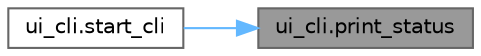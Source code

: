 digraph "ui_cli.print_status"
{
 // LATEX_PDF_SIZE
  bgcolor="transparent";
  edge [fontname=Helvetica,fontsize=10,labelfontname=Helvetica,labelfontsize=10];
  node [fontname=Helvetica,fontsize=10,shape=box,height=0.2,width=0.4];
  rankdir="RL";
  Node1 [id="Node000001",label="ui_cli.print_status",height=0.2,width=0.4,color="gray40", fillcolor="grey60", style="filled", fontcolor="black",tooltip="Zeigt aktuelle Nutzerinformationen (Nickname, Status, DND) im Terminal an."];
  Node1 -> Node2 [id="edge1_Node000001_Node000002",dir="back",color="steelblue1",style="solid",tooltip=" "];
  Node2 [id="Node000002",label="ui_cli.start_cli",height=0.2,width=0.4,color="grey40", fillcolor="white", style="filled",URL="$namespaceui__cli.html#a39b679957fa81796da094db351344574",tooltip="Hauptfunktion für die farbige Kommandozeilensteuerung von Plauderkiste."];
}
